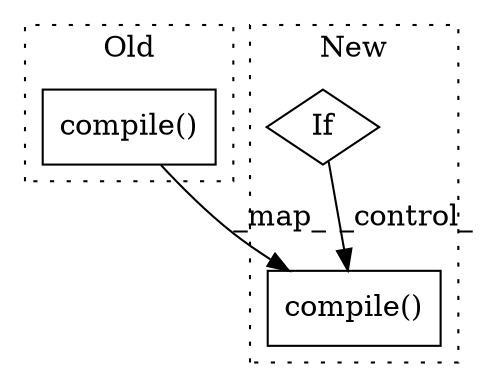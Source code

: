 digraph G {
subgraph cluster0 {
1 [label="compile()" a="75" s="2500" l="35" shape="box"];
label = "Old";
style="dotted";
}
subgraph cluster1 {
2 [label="compile()" a="75" s="2550" l="35" shape="box"];
3 [label="If" a="96" s="2500" l="3" shape="diamond"];
label = "New";
style="dotted";
}
1 -> 2 [label="_map_"];
3 -> 2 [label="_control_"];
}